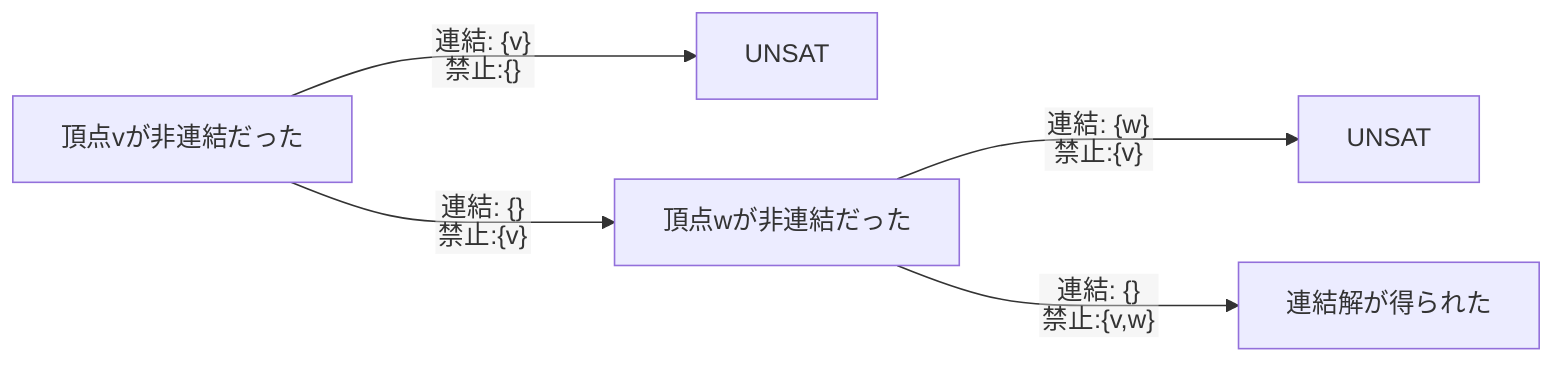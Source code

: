%%{init: { "flowchart": {"htmlLabels":false }} }%%
graph LR

a[頂点vが非連結だった]
a--->|"連結: {v}<br/>禁止:{}"| b[UNSAT]
a--->|"連結: {}<br/>禁止:{v}"| c[頂点wが非連結だった]
c--->|"連結: {w}<br/>禁止:{v}"| d[UNSAT]
c--->|"連結: {}<br/>禁止:{v,w}"| e[連結解が得られた]